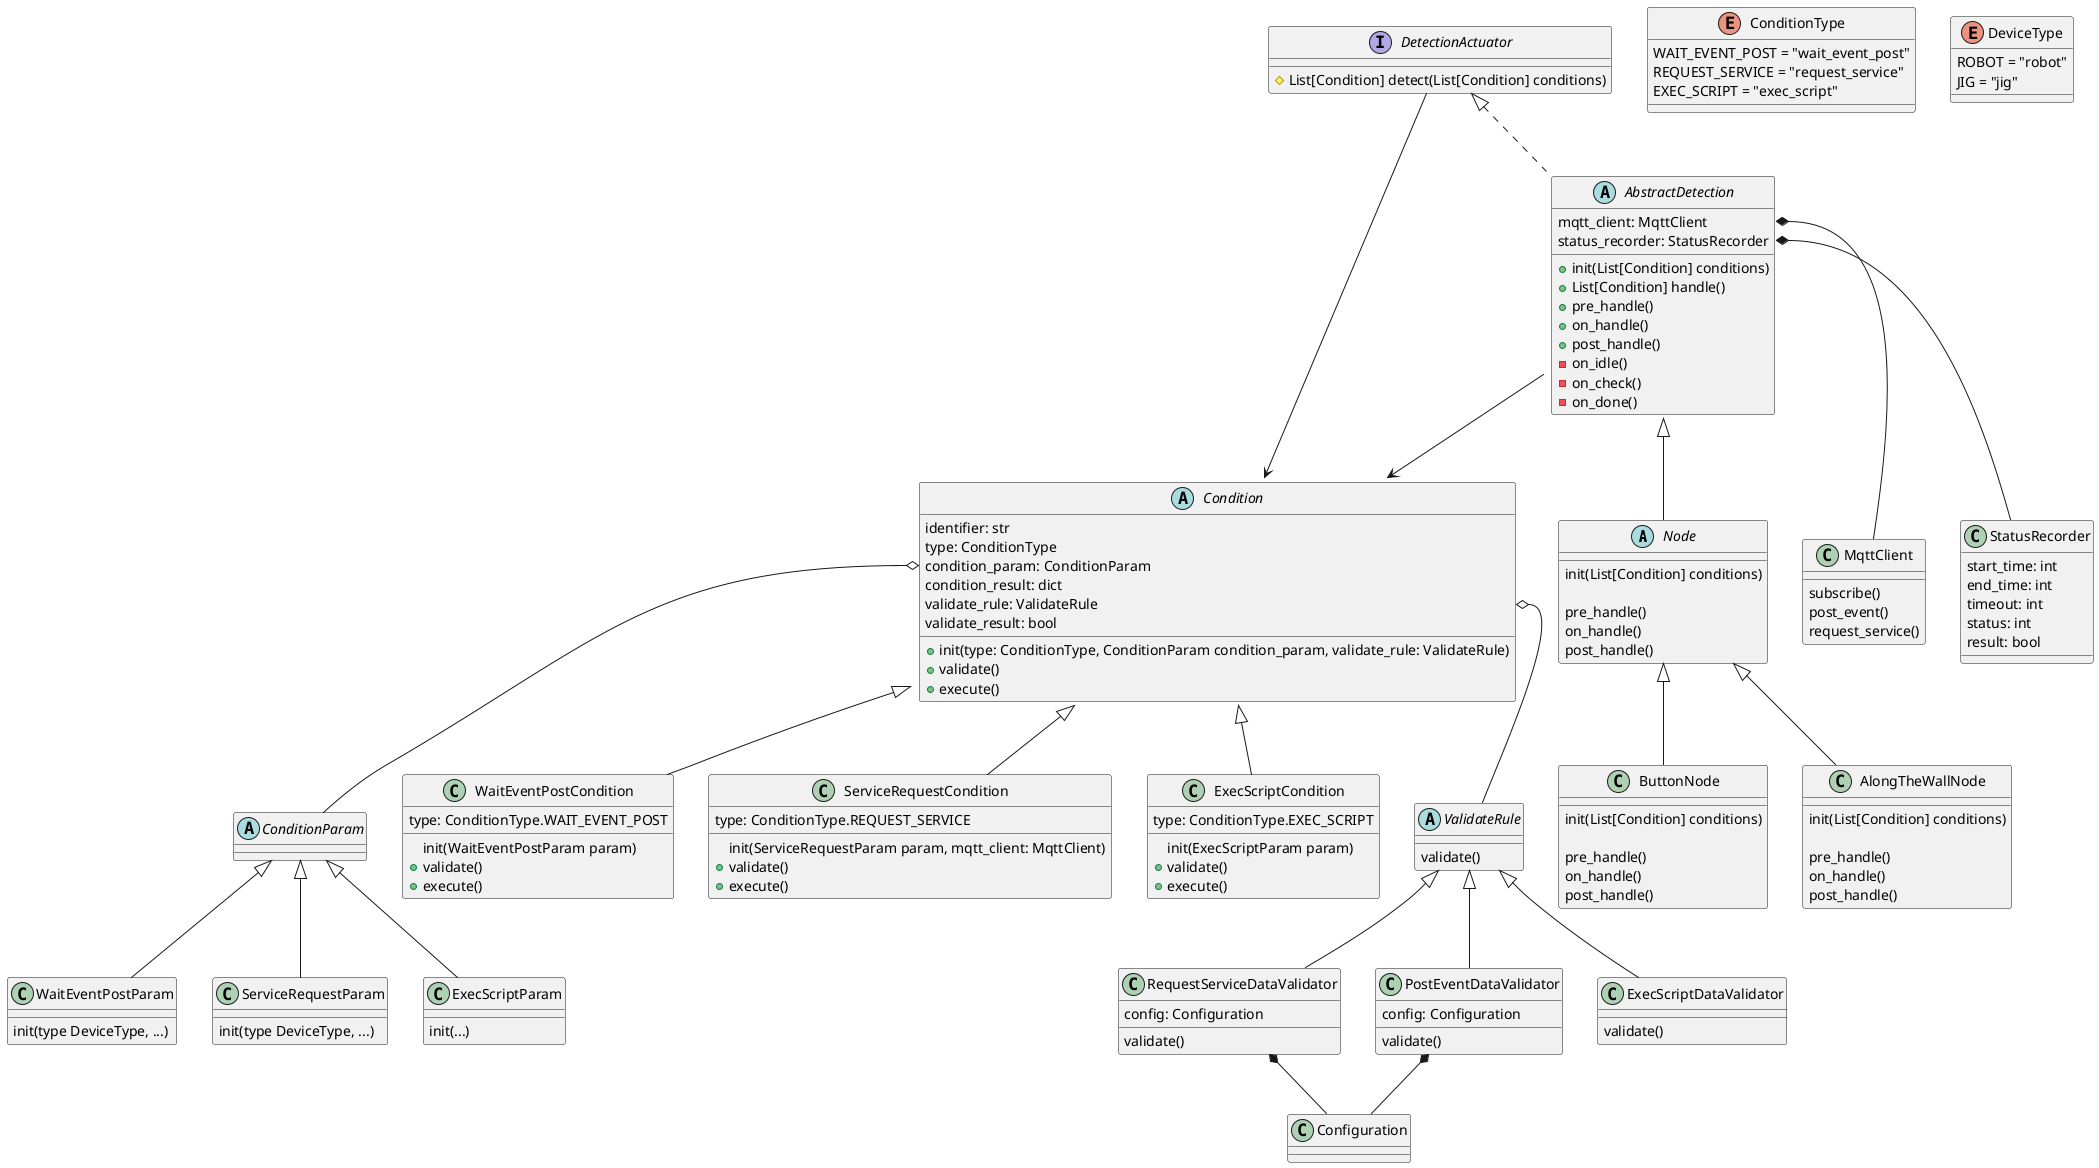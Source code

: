 @startuml
'https://plantuml.com/class-diagram



' 节点
abstract class Node extends AbstractDetection {
    init(List[Condition] conditions)

    pre_handle()
    on_handle()
    post_handle()
}

'实际检测节点
class AlongTheWallNode extends Node {
    init(List[Condition] conditions)

    pre_handle()
    on_handle()
    post_handle()
}
class ButtonNode extends Node {
    init(List[Condition] conditions)

    pre_handle()
    on_handle()
    post_handle()
}


' 检测执行器
interface DetectionActuator {
    #List[Condition] detect(List[Condition] conditions)
}
DetectionActuator --> Condition

'检测校验器
'abstract class DetectionValidator {
'    #List[DetectionResult] validate(List[Condition] conditions)
'}
'DetectionValidator --> ValidateResult
'DetectionValidator --> DetectionResult
'DetectionValidator *-- ValidateRule

abstract class AbstractDetection implements DetectionActuator {
    mqtt_client: MqttClient
    status_recorder: StatusRecorder
    +init(List[Condition] conditions)
    +List[Condition] handle()
    +pre_handle()
    +on_handle()
    +post_handle()
    -on_idle()
    -on_check()
    -on_done()
}
AbstractDetection --> Condition
AbstractDetection::mqtt_client *-- MqttClient
AbstractDetection::status_recorder *-- StatusRecorder

abstract class ValidateRule {
    validate()
}

class RequestServiceDataValidator extends ValidateRule {
    config: Configuration
    validate()
}
RequestServiceDataValidator *-- Configuration
class PostEventDataValidator extends ValidateRule {
    config: Configuration
    validate()
}
PostEventDataValidator *-- Configuration
class ExecScriptDataValidator extends ValidateRule {
    validate()
}


abstract class Condition {
    identifier: str
    type: ConditionType
    condition_param: ConditionParam
    condition_result: dict
    validate_rule: ValidateRule
    validate_result: bool
    +init(type: ConditionType, ConditionParam condition_param, validate_rule: ValidateRule)
    +validate()
    +execute()
}
'Condition --> ConditionType
Condition::condition_param o-- ConditionParam
'Condition::condition_result o-- ConditionResult
Condition::validate_rule o-- ValidateRule
'Condition::validate_result o-- ValidateResult

'
'class ConditionResult {
'    data: dict
'    result: bool
'}

class WaitEventPostCondition extends Condition {
    type: ConditionType.WAIT_EVENT_POST
    init(WaitEventPostParam param)
'    client: DeviceCommunication
    +validate()
    +execute()
}
'WaitEventPostCondition::type --> ConditionType
'WaitEventPostCondition::init --> WaitEventPostParam
'WaitEventPostCondition::client o-- DeviceCommunication
class ServiceRequestCondition extends Condition {
    type: ConditionType.REQUEST_SERVICE
'    client: DeviceCommunication
    init(ServiceRequestParam param, mqtt_client: MqttClient)
    +validate()
    +execute()
}
'ServiceRequestCondition::client o-- DeviceCommunication
'ServiceRequestCondition::type --> ConditionType
'ServiceRequestCondition::init --> ServiceRequestParam

class ExecScriptCondition extends Condition {
    type: ConditionType.EXEC_SCRIPT
    init(ExecScriptParam param)
    +validate()
    +execute()
}
'ExecScriptCondition::type --> ConditionType
'ExecScriptCondition::init --> ExecScriptParam

abstract class ConditionParam {

}
'abstract class DeviceCommunication {
'    mqtt_client: MqttClient
'}
'DeviceCommunication::mqtt_client *-- MqttClient

class WaitEventPostParam extends ConditionParam {
    init(type DeviceType, ...)
}
class ServiceRequestParam extends ConditionParam {
    init(type DeviceType, ...)
}
'ServiceRequestParam::init --> DeviceType
class ExecScriptParam extends ConditionParam {
    init(...)
}

'class ValidateResult {
'    identifier: str
'    data: dict
'    validate_rule: ValidateRule
'}
'ValidateResult::validate_rule o-- ValidateRule
'class DetectionResult {
'    identifier: str
'    result: bool
'}
enum ConditionType {
    WAIT_EVENT_POST = "wait_event_post"
    REQUEST_SERVICE = "request_service"
    EXEC_SCRIPT = "exec_script"
}

enum DeviceType {
    ROBOT = "robot"
    JIG = "jig"
}

'abstract EngineManager {
'
'}



class MqttClient {
    subscribe()
    post_event()
    request_service()
}

class Configuration {

}

class StatusRecorder {
    start_time: int
    end_time: int
    timeout: int
    status: int
    result: bool
}


@enduml
